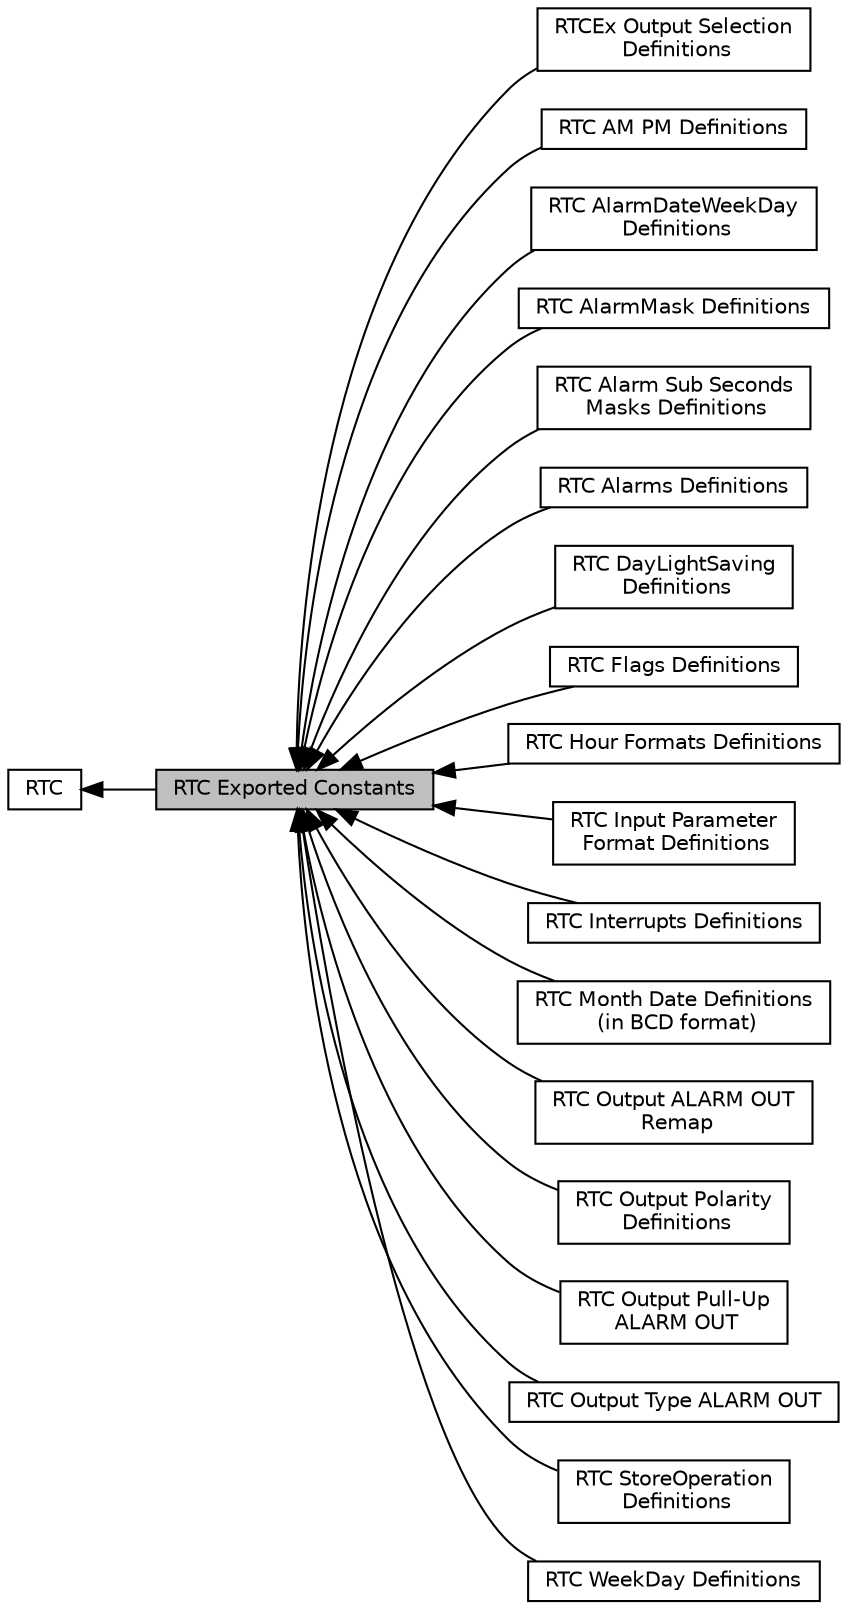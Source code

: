 digraph "RTC Exported Constants"
{
  edge [fontname="Helvetica",fontsize="10",labelfontname="Helvetica",labelfontsize="10"];
  node [fontname="Helvetica",fontsize="10",shape=box];
  rankdir=LR;
  Node2 [label="RTC",height=0.2,width=0.4,color="black", fillcolor="white", style="filled",URL="$group___r_t_c.html",tooltip="RTC HAL module driver."];
  Node4 [label="RTCEx Output Selection\l Definitions",height=0.2,width=0.4,color="black", fillcolor="white", style="filled",URL="$group___r_t_c_ex___output__selection___definitions.html",tooltip=" "];
  Node9 [label="RTC AM PM Definitions",height=0.2,width=0.4,color="black", fillcolor="white", style="filled",URL="$group___r_t_c___a_m___p_m___definitions.html",tooltip=" "];
  Node15 [label="RTC AlarmDateWeekDay\l Definitions",height=0.2,width=0.4,color="black", fillcolor="white", style="filled",URL="$group___r_t_c___alarm_date_week_day___definitions.html",tooltip=" "];
  Node16 [label="RTC AlarmMask Definitions",height=0.2,width=0.4,color="black", fillcolor="white", style="filled",URL="$group___r_t_c___alarm_mask___definitions.html",tooltip=" "];
  Node18 [label="RTC Alarm Sub Seconds\l Masks Definitions",height=0.2,width=0.4,color="black", fillcolor="white", style="filled",URL="$group___r_t_c___alarm___sub___seconds___masks___definitions.html",tooltip=" "];
  Node17 [label="RTC Alarms Definitions",height=0.2,width=0.4,color="black", fillcolor="white", style="filled",URL="$group___r_t_c___alarms___definitions.html",tooltip=" "];
  Node10 [label="RTC DayLightSaving\l Definitions",height=0.2,width=0.4,color="black", fillcolor="white", style="filled",URL="$group___r_t_c___day_light_saving___definitions.html",tooltip=" "];
  Node1 [label="RTC Exported Constants",height=0.2,width=0.4,color="black", fillcolor="grey75", style="filled", fontcolor="black",tooltip=" "];
  Node20 [label="RTC Flags Definitions",height=0.2,width=0.4,color="black", fillcolor="white", style="filled",URL="$group___r_t_c___flags___definitions.html",tooltip=" "];
  Node3 [label="RTC Hour Formats Definitions",height=0.2,width=0.4,color="black", fillcolor="white", style="filled",URL="$group___r_t_c___hour___formats___definitions.html",tooltip=" "];
  Node12 [label="RTC Input Parameter\l Format Definitions",height=0.2,width=0.4,color="black", fillcolor="white", style="filled",URL="$group___r_t_c___input__parameter__format__definitions.html",tooltip=" "];
  Node19 [label="RTC Interrupts Definitions",height=0.2,width=0.4,color="black", fillcolor="white", style="filled",URL="$group___r_t_c___interrupts___definitions.html",tooltip=" "];
  Node13 [label="RTC Month Date Definitions\l (in BCD format)",height=0.2,width=0.4,color="black", fillcolor="white", style="filled",URL="$group___r_t_c___month___date___definitions.html",tooltip=" "];
  Node8 [label="RTC Output ALARM OUT\l Remap",height=0.2,width=0.4,color="black", fillcolor="white", style="filled",URL="$group___r_t_c___output___a_l_a_r_m___o_u_t___remap.html",tooltip=" "];
  Node5 [label="RTC Output Polarity\l Definitions",height=0.2,width=0.4,color="black", fillcolor="white", style="filled",URL="$group___r_t_c___output___polarity___definitions.html",tooltip=" "];
  Node7 [label="RTC Output Pull-Up\l ALARM OUT",height=0.2,width=0.4,color="black", fillcolor="white", style="filled",URL="$group___r_t_c___output___pull_up___a_l_a_r_m___o_u_t.html",tooltip=" "];
  Node6 [label="RTC Output Type ALARM OUT",height=0.2,width=0.4,color="black", fillcolor="white", style="filled",URL="$group___r_t_c___output___type___a_l_a_r_m___o_u_t.html",tooltip=" "];
  Node11 [label="RTC StoreOperation\l Definitions",height=0.2,width=0.4,color="black", fillcolor="white", style="filled",URL="$group___r_t_c___store_operation___definitions.html",tooltip=" "];
  Node14 [label="RTC WeekDay Definitions",height=0.2,width=0.4,color="black", fillcolor="white", style="filled",URL="$group___r_t_c___week_day___definitions.html",tooltip=" "];
  Node2->Node1 [shape=plaintext, dir="back", style="solid"];
  Node1->Node3 [shape=plaintext, dir="back", style="solid"];
  Node1->Node4 [shape=plaintext, dir="back", style="solid"];
  Node1->Node5 [shape=plaintext, dir="back", style="solid"];
  Node1->Node6 [shape=plaintext, dir="back", style="solid"];
  Node1->Node7 [shape=plaintext, dir="back", style="solid"];
  Node1->Node8 [shape=plaintext, dir="back", style="solid"];
  Node1->Node9 [shape=plaintext, dir="back", style="solid"];
  Node1->Node10 [shape=plaintext, dir="back", style="solid"];
  Node1->Node11 [shape=plaintext, dir="back", style="solid"];
  Node1->Node12 [shape=plaintext, dir="back", style="solid"];
  Node1->Node13 [shape=plaintext, dir="back", style="solid"];
  Node1->Node14 [shape=plaintext, dir="back", style="solid"];
  Node1->Node15 [shape=plaintext, dir="back", style="solid"];
  Node1->Node16 [shape=plaintext, dir="back", style="solid"];
  Node1->Node17 [shape=plaintext, dir="back", style="solid"];
  Node1->Node18 [shape=plaintext, dir="back", style="solid"];
  Node1->Node19 [shape=plaintext, dir="back", style="solid"];
  Node1->Node20 [shape=plaintext, dir="back", style="solid"];
}
